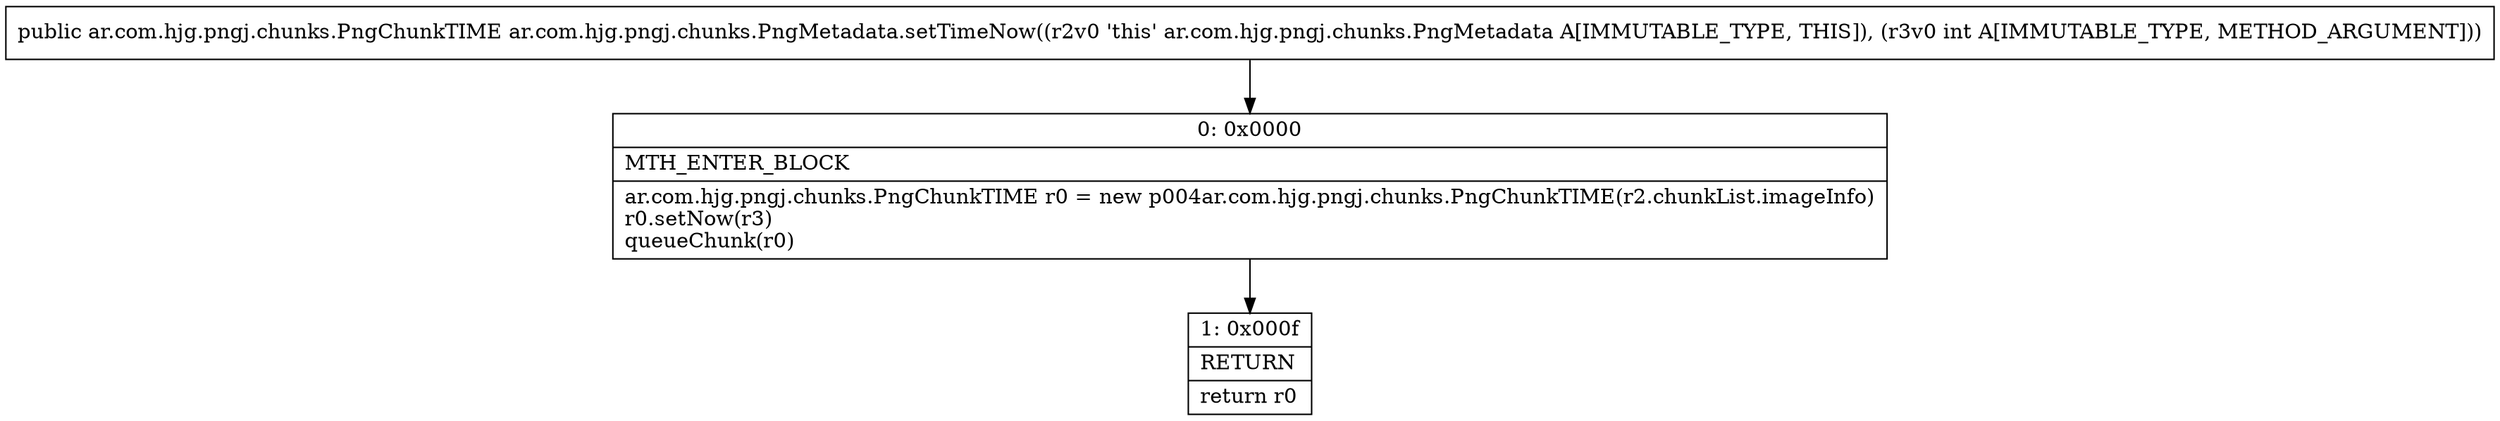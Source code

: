 digraph "CFG forar.com.hjg.pngj.chunks.PngMetadata.setTimeNow(I)Lar\/com\/hjg\/pngj\/chunks\/PngChunkTIME;" {
Node_0 [shape=record,label="{0\:\ 0x0000|MTH_ENTER_BLOCK\l|ar.com.hjg.pngj.chunks.PngChunkTIME r0 = new p004ar.com.hjg.pngj.chunks.PngChunkTIME(r2.chunkList.imageInfo)\lr0.setNow(r3)\lqueueChunk(r0)\l}"];
Node_1 [shape=record,label="{1\:\ 0x000f|RETURN\l|return r0\l}"];
MethodNode[shape=record,label="{public ar.com.hjg.pngj.chunks.PngChunkTIME ar.com.hjg.pngj.chunks.PngMetadata.setTimeNow((r2v0 'this' ar.com.hjg.pngj.chunks.PngMetadata A[IMMUTABLE_TYPE, THIS]), (r3v0 int A[IMMUTABLE_TYPE, METHOD_ARGUMENT])) }"];
MethodNode -> Node_0;
Node_0 -> Node_1;
}


